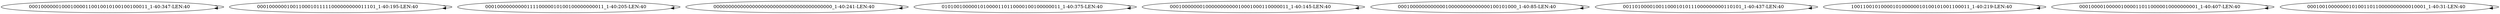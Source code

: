 digraph G {
    "0001000000100010000110010010100100100011_1-40:347-LEN:40" -> "0001000000100010000110010010100100100011_1-40:347-LEN:40";
    "0001000000100110001011111000000000011101_1-40:195-LEN:40" -> "0001000000100110001011111000000000011101_1-40:195-LEN:40";
    "0001000000000011110000010100100000000011_1-40:205-LEN:40" -> "0001000000000011110000010100100000000011_1-40:205-LEN:40";
    "0000000000000000000000000000000000000000_1-40:241-LEN:40" -> "0000000000000000000000000000000000000000_1-40:241-LEN:40";
    "0101001000001010000110110000100100000011_1-40:375-LEN:40" -> "0101001000001010000110110000100100000011_1-40:375-LEN:40";
    "0001000000010000000000010001000110000011_1-40:145-LEN:40" -> "0001000000010000000000010001000110000011_1-40:145-LEN:40";
    "0001000000000000100000000000000100101000_1-40:85-LEN:40" -> "0001000000000000100000000000000100101000_1-40:85-LEN:40";
    "0011010000100110001010111000000000110101_1-40:437-LEN:40" -> "0011010000100110001010111000000000110101_1-40:437-LEN:40";
    "1001100101000010100000010100101001100011_1-40:219-LEN:40" -> "1001100101000010100000010100101001100011_1-40:219-LEN:40";
    "0001000010000010000110110000010000000001_1-40:407-LEN:40" -> "0001000010000010000110110000010000000001_1-40:407-LEN:40";
    "0001001000000010100110110000000000010001_1-40:31-LEN:40" -> "0001001000000010100110110000000000010001_1-40:31-LEN:40";
}
